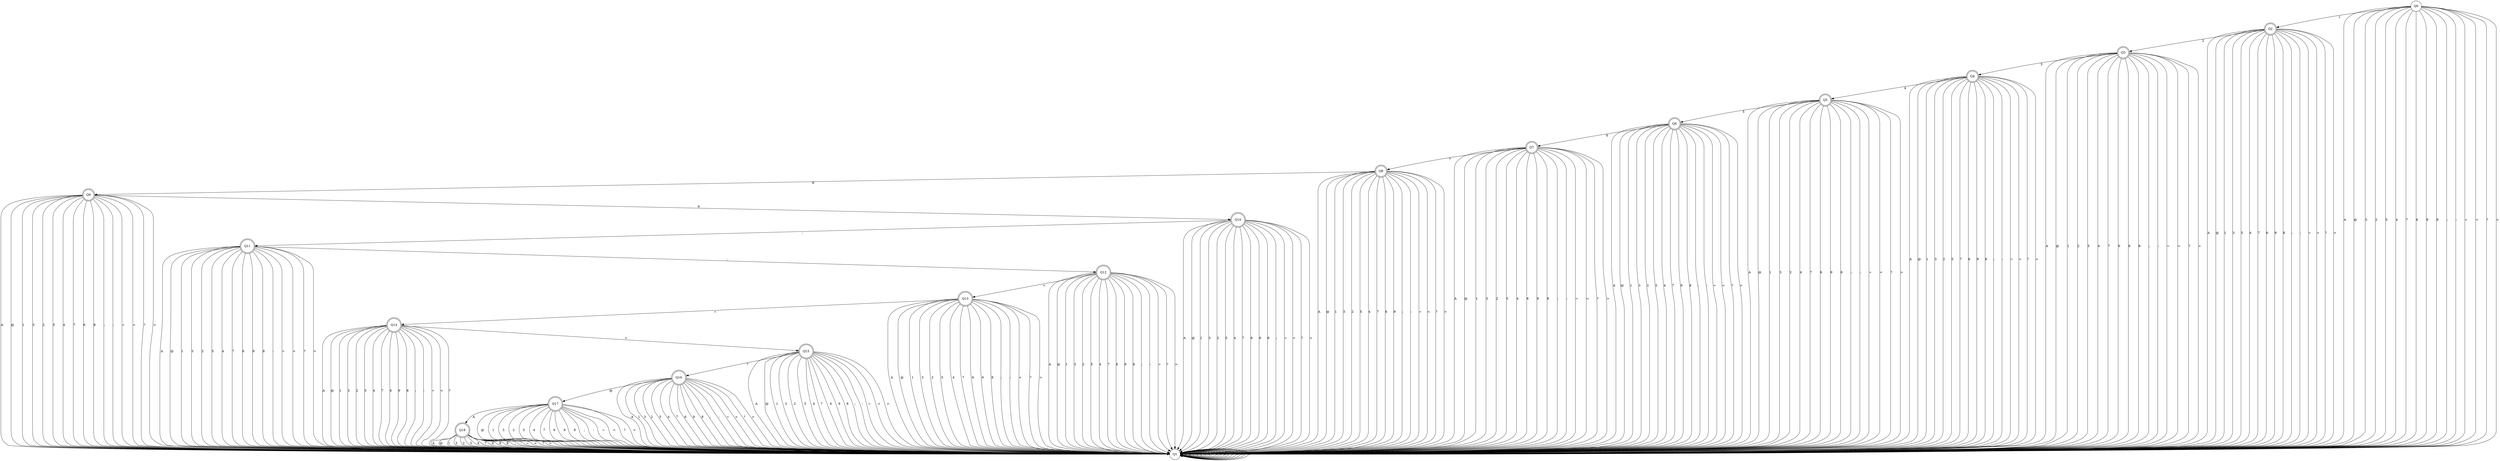 digraph re_dfa {
Q14 [shape=doublecircle];
Q6 [shape=doublecircle];
Q2 [shape=doublecircle];
Q7 [shape=doublecircle];
Q16 [shape=doublecircle];
Q0 [shape=circle];
Q17 [shape=doublecircle];
Q18 [shape=doublecircle];
Q8 [shape=doublecircle];
Q4 [shape=doublecircle];
Q13 [shape=doublecircle];
Q11 [shape=doublecircle];
Q5 [shape=doublecircle];
Q3 [shape=doublecircle];
Q9 [shape=doublecircle];
Q1 [shape=circle];
Q10 [shape=doublecircle];
Q15 [shape=doublecircle];
Q12 [shape=doublecircle];
Q14 -> Q1  [label=A];
Q14 -> Q1  [label="@"];
Q14 -> Q1  [label=1];
Q14 -> Q1  [label=3];
Q14 -> Q1  [label=2];
Q14 -> Q1  [label=5];
Q14 -> Q1  [label=4];
Q14 -> Q1  [label=7];
Q14 -> Q1  [label=6];
Q14 -> Q1  [label=9];
Q14 -> Q1  [label=8];
Q14 -> Q1  [label=";"];
Q14 -> Q1  [label=":"];
Q14 -> Q1  [label="="];
Q14 -> Q1  [label="<"];
Q14 -> Q1  [label="?"];
Q14 -> Q15  [label=">"];
Q6 -> Q1  [label=A];
Q6 -> Q1  [label="@"];
Q6 -> Q1  [label=1];
Q6 -> Q1  [label=3];
Q6 -> Q1  [label=2];
Q6 -> Q1  [label=5];
Q6 -> Q1  [label=4];
Q6 -> Q1  [label=7];
Q6 -> Q7  [label=6];
Q6 -> Q1  [label=9];
Q6 -> Q1  [label=8];
Q6 -> Q1  [label=";"];
Q6 -> Q1  [label=":"];
Q6 -> Q1  [label="="];
Q6 -> Q1  [label="<"];
Q6 -> Q1  [label="?"];
Q6 -> Q1  [label=">"];
Q2 -> Q1  [label=A];
Q2 -> Q1  [label="@"];
Q2 -> Q1  [label=1];
Q2 -> Q1  [label=3];
Q2 -> Q3  [label=2];
Q2 -> Q1  [label=5];
Q2 -> Q1  [label=4];
Q2 -> Q1  [label=7];
Q2 -> Q1  [label=6];
Q2 -> Q1  [label=9];
Q2 -> Q1  [label=8];
Q2 -> Q1  [label=";"];
Q2 -> Q1  [label=":"];
Q2 -> Q1  [label="="];
Q2 -> Q1  [label="<"];
Q2 -> Q1  [label="?"];
Q2 -> Q1  [label=">"];
Q7 -> Q1  [label=A];
Q7 -> Q1  [label="@"];
Q7 -> Q1  [label=1];
Q7 -> Q1  [label=3];
Q7 -> Q1  [label=2];
Q7 -> Q1  [label=5];
Q7 -> Q1  [label=4];
Q7 -> Q8  [label=7];
Q7 -> Q1  [label=6];
Q7 -> Q1  [label=9];
Q7 -> Q1  [label=8];
Q7 -> Q1  [label=";"];
Q7 -> Q1  [label=":"];
Q7 -> Q1  [label="="];
Q7 -> Q1  [label="<"];
Q7 -> Q1  [label="?"];
Q7 -> Q1  [label=">"];
Q16 -> Q1  [label=A];
Q16 -> Q17  [label="@"];
Q16 -> Q1  [label=1];
Q16 -> Q1  [label=3];
Q16 -> Q1  [label=2];
Q16 -> Q1  [label=5];
Q16 -> Q1  [label=4];
Q16 -> Q1  [label=7];
Q16 -> Q1  [label=6];
Q16 -> Q1  [label=9];
Q16 -> Q1  [label=8];
Q16 -> Q1  [label=";"];
Q16 -> Q1  [label=":"];
Q16 -> Q1  [label="="];
Q16 -> Q1  [label="<"];
Q16 -> Q1  [label="?"];
Q16 -> Q1  [label=">"];
Q0 -> Q1  [label=A];
Q0 -> Q1  [label="@"];
Q0 -> Q2  [label=1];
Q0 -> Q1  [label=3];
Q0 -> Q1  [label=2];
Q0 -> Q1  [label=5];
Q0 -> Q1  [label=4];
Q0 -> Q1  [label=7];
Q0 -> Q1  [label=6];
Q0 -> Q1  [label=9];
Q0 -> Q1  [label=8];
Q0 -> Q1  [label=";"];
Q0 -> Q1  [label=":"];
Q0 -> Q1  [label="="];
Q0 -> Q1  [label="<"];
Q0 -> Q1  [label="?"];
Q0 -> Q1  [label=">"];
Q17 -> Q18  [label=A];
Q17 -> Q1  [label="@"];
Q17 -> Q1  [label=1];
Q17 -> Q1  [label=3];
Q17 -> Q1  [label=2];
Q17 -> Q1  [label=5];
Q17 -> Q1  [label=4];
Q17 -> Q1  [label=7];
Q17 -> Q1  [label=6];
Q17 -> Q1  [label=9];
Q17 -> Q1  [label=8];
Q17 -> Q1  [label=";"];
Q17 -> Q1  [label=":"];
Q17 -> Q1  [label="="];
Q17 -> Q1  [label="<"];
Q17 -> Q1  [label="?"];
Q17 -> Q1  [label=">"];
Q18 -> Q1  [label=A];
Q18 -> Q1  [label="@"];
Q18 -> Q1  [label=1];
Q18 -> Q1  [label=3];
Q18 -> Q1  [label=2];
Q18 -> Q1  [label=5];
Q18 -> Q1  [label=4];
Q18 -> Q1  [label=7];
Q18 -> Q1  [label=6];
Q18 -> Q1  [label=9];
Q18 -> Q1  [label=8];
Q18 -> Q1  [label=";"];
Q18 -> Q1  [label=":"];
Q18 -> Q1  [label="="];
Q18 -> Q1  [label="<"];
Q18 -> Q1  [label="?"];
Q18 -> Q1  [label=">"];
Q8 -> Q1  [label=A];
Q8 -> Q1  [label="@"];
Q8 -> Q1  [label=1];
Q8 -> Q1  [label=3];
Q8 -> Q1  [label=2];
Q8 -> Q1  [label=5];
Q8 -> Q1  [label=4];
Q8 -> Q1  [label=7];
Q8 -> Q1  [label=6];
Q8 -> Q1  [label=9];
Q8 -> Q9  [label=8];
Q8 -> Q1  [label=";"];
Q8 -> Q1  [label=":"];
Q8 -> Q1  [label="="];
Q8 -> Q1  [label="<"];
Q8 -> Q1  [label="?"];
Q8 -> Q1  [label=">"];
Q4 -> Q1  [label=A];
Q4 -> Q1  [label="@"];
Q4 -> Q1  [label=1];
Q4 -> Q1  [label=3];
Q4 -> Q1  [label=2];
Q4 -> Q1  [label=5];
Q4 -> Q5  [label=4];
Q4 -> Q1  [label=7];
Q4 -> Q1  [label=6];
Q4 -> Q1  [label=9];
Q4 -> Q1  [label=8];
Q4 -> Q1  [label=";"];
Q4 -> Q1  [label=":"];
Q4 -> Q1  [label="="];
Q4 -> Q1  [label="<"];
Q4 -> Q1  [label="?"];
Q4 -> Q1  [label=">"];
Q13 -> Q1  [label=A];
Q13 -> Q1  [label="@"];
Q13 -> Q1  [label=1];
Q13 -> Q1  [label=3];
Q13 -> Q1  [label=2];
Q13 -> Q1  [label=5];
Q13 -> Q1  [label=4];
Q13 -> Q1  [label=7];
Q13 -> Q1  [label=6];
Q13 -> Q1  [label=9];
Q13 -> Q1  [label=8];
Q13 -> Q1  [label=";"];
Q13 -> Q1  [label=":"];
Q13 -> Q14  [label="="];
Q13 -> Q1  [label="<"];
Q13 -> Q1  [label="?"];
Q13 -> Q1  [label=">"];
Q11 -> Q1  [label=A];
Q11 -> Q1  [label="@"];
Q11 -> Q1  [label=1];
Q11 -> Q1  [label=3];
Q11 -> Q1  [label=2];
Q11 -> Q1  [label=5];
Q11 -> Q1  [label=4];
Q11 -> Q1  [label=7];
Q11 -> Q1  [label=6];
Q11 -> Q1  [label=9];
Q11 -> Q1  [label=8];
Q11 -> Q12  [label=";"];
Q11 -> Q1  [label=":"];
Q11 -> Q1  [label="="];
Q11 -> Q1  [label="<"];
Q11 -> Q1  [label="?"];
Q11 -> Q1  [label=">"];
Q5 -> Q1  [label=A];
Q5 -> Q1  [label="@"];
Q5 -> Q1  [label=1];
Q5 -> Q1  [label=3];
Q5 -> Q1  [label=2];
Q5 -> Q6  [label=5];
Q5 -> Q1  [label=4];
Q5 -> Q1  [label=7];
Q5 -> Q1  [label=6];
Q5 -> Q1  [label=9];
Q5 -> Q1  [label=8];
Q5 -> Q1  [label=";"];
Q5 -> Q1  [label=":"];
Q5 -> Q1  [label="="];
Q5 -> Q1  [label="<"];
Q5 -> Q1  [label="?"];
Q5 -> Q1  [label=">"];
Q3 -> Q1  [label=A];
Q3 -> Q1  [label="@"];
Q3 -> Q1  [label=1];
Q3 -> Q4  [label=3];
Q3 -> Q1  [label=2];
Q3 -> Q1  [label=5];
Q3 -> Q1  [label=4];
Q3 -> Q1  [label=7];
Q3 -> Q1  [label=6];
Q3 -> Q1  [label=9];
Q3 -> Q1  [label=8];
Q3 -> Q1  [label=";"];
Q3 -> Q1  [label=":"];
Q3 -> Q1  [label="="];
Q3 -> Q1  [label="<"];
Q3 -> Q1  [label="?"];
Q3 -> Q1  [label=">"];
Q9 -> Q1  [label=A];
Q9 -> Q1  [label="@"];
Q9 -> Q1  [label=1];
Q9 -> Q1  [label=3];
Q9 -> Q1  [label=2];
Q9 -> Q1  [label=5];
Q9 -> Q1  [label=4];
Q9 -> Q1  [label=7];
Q9 -> Q1  [label=6];
Q9 -> Q10  [label=9];
Q9 -> Q1  [label=8];
Q9 -> Q1  [label=";"];
Q9 -> Q1  [label=":"];
Q9 -> Q1  [label="="];
Q9 -> Q1  [label="<"];
Q9 -> Q1  [label="?"];
Q9 -> Q1  [label=">"];
Q1 -> Q1  [label=A];
Q1 -> Q1  [label="@"];
Q1 -> Q1  [label=1];
Q1 -> Q1  [label=3];
Q1 -> Q1  [label=2];
Q1 -> Q1  [label=5];
Q1 -> Q1  [label=4];
Q1 -> Q1  [label=7];
Q1 -> Q1  [label=6];
Q1 -> Q1  [label=9];
Q1 -> Q1  [label=8];
Q1 -> Q1  [label=";"];
Q1 -> Q1  [label=":"];
Q1 -> Q1  [label="="];
Q1 -> Q1  [label="<"];
Q1 -> Q1  [label="?"];
Q1 -> Q1  [label=">"];
Q10 -> Q1  [label=A];
Q10 -> Q1  [label="@"];
Q10 -> Q1  [label=1];
Q10 -> Q1  [label=3];
Q10 -> Q1  [label=2];
Q10 -> Q1  [label=5];
Q10 -> Q1  [label=4];
Q10 -> Q1  [label=7];
Q10 -> Q1  [label=6];
Q10 -> Q1  [label=9];
Q10 -> Q1  [label=8];
Q10 -> Q1  [label=";"];
Q10 -> Q11  [label=":"];
Q10 -> Q1  [label="="];
Q10 -> Q1  [label="<"];
Q10 -> Q1  [label="?"];
Q10 -> Q1  [label=">"];
Q15 -> Q1  [label=A];
Q15 -> Q1  [label="@"];
Q15 -> Q1  [label=1];
Q15 -> Q1  [label=3];
Q15 -> Q1  [label=2];
Q15 -> Q1  [label=5];
Q15 -> Q1  [label=4];
Q15 -> Q1  [label=7];
Q15 -> Q1  [label=6];
Q15 -> Q1  [label=9];
Q15 -> Q1  [label=8];
Q15 -> Q1  [label=";"];
Q15 -> Q1  [label=":"];
Q15 -> Q1  [label="="];
Q15 -> Q1  [label="<"];
Q15 -> Q16  [label="?"];
Q15 -> Q1  [label=">"];
Q12 -> Q1  [label=A];
Q12 -> Q1  [label="@"];
Q12 -> Q1  [label=1];
Q12 -> Q1  [label=3];
Q12 -> Q1  [label=2];
Q12 -> Q1  [label=5];
Q12 -> Q1  [label=4];
Q12 -> Q1  [label=7];
Q12 -> Q1  [label=6];
Q12 -> Q1  [label=9];
Q12 -> Q1  [label=8];
Q12 -> Q1  [label=";"];
Q12 -> Q1  [label=":"];
Q12 -> Q1  [label="="];
Q12 -> Q13  [label="<"];
Q12 -> Q1  [label="?"];
Q12 -> Q1  [label=">"];
}
